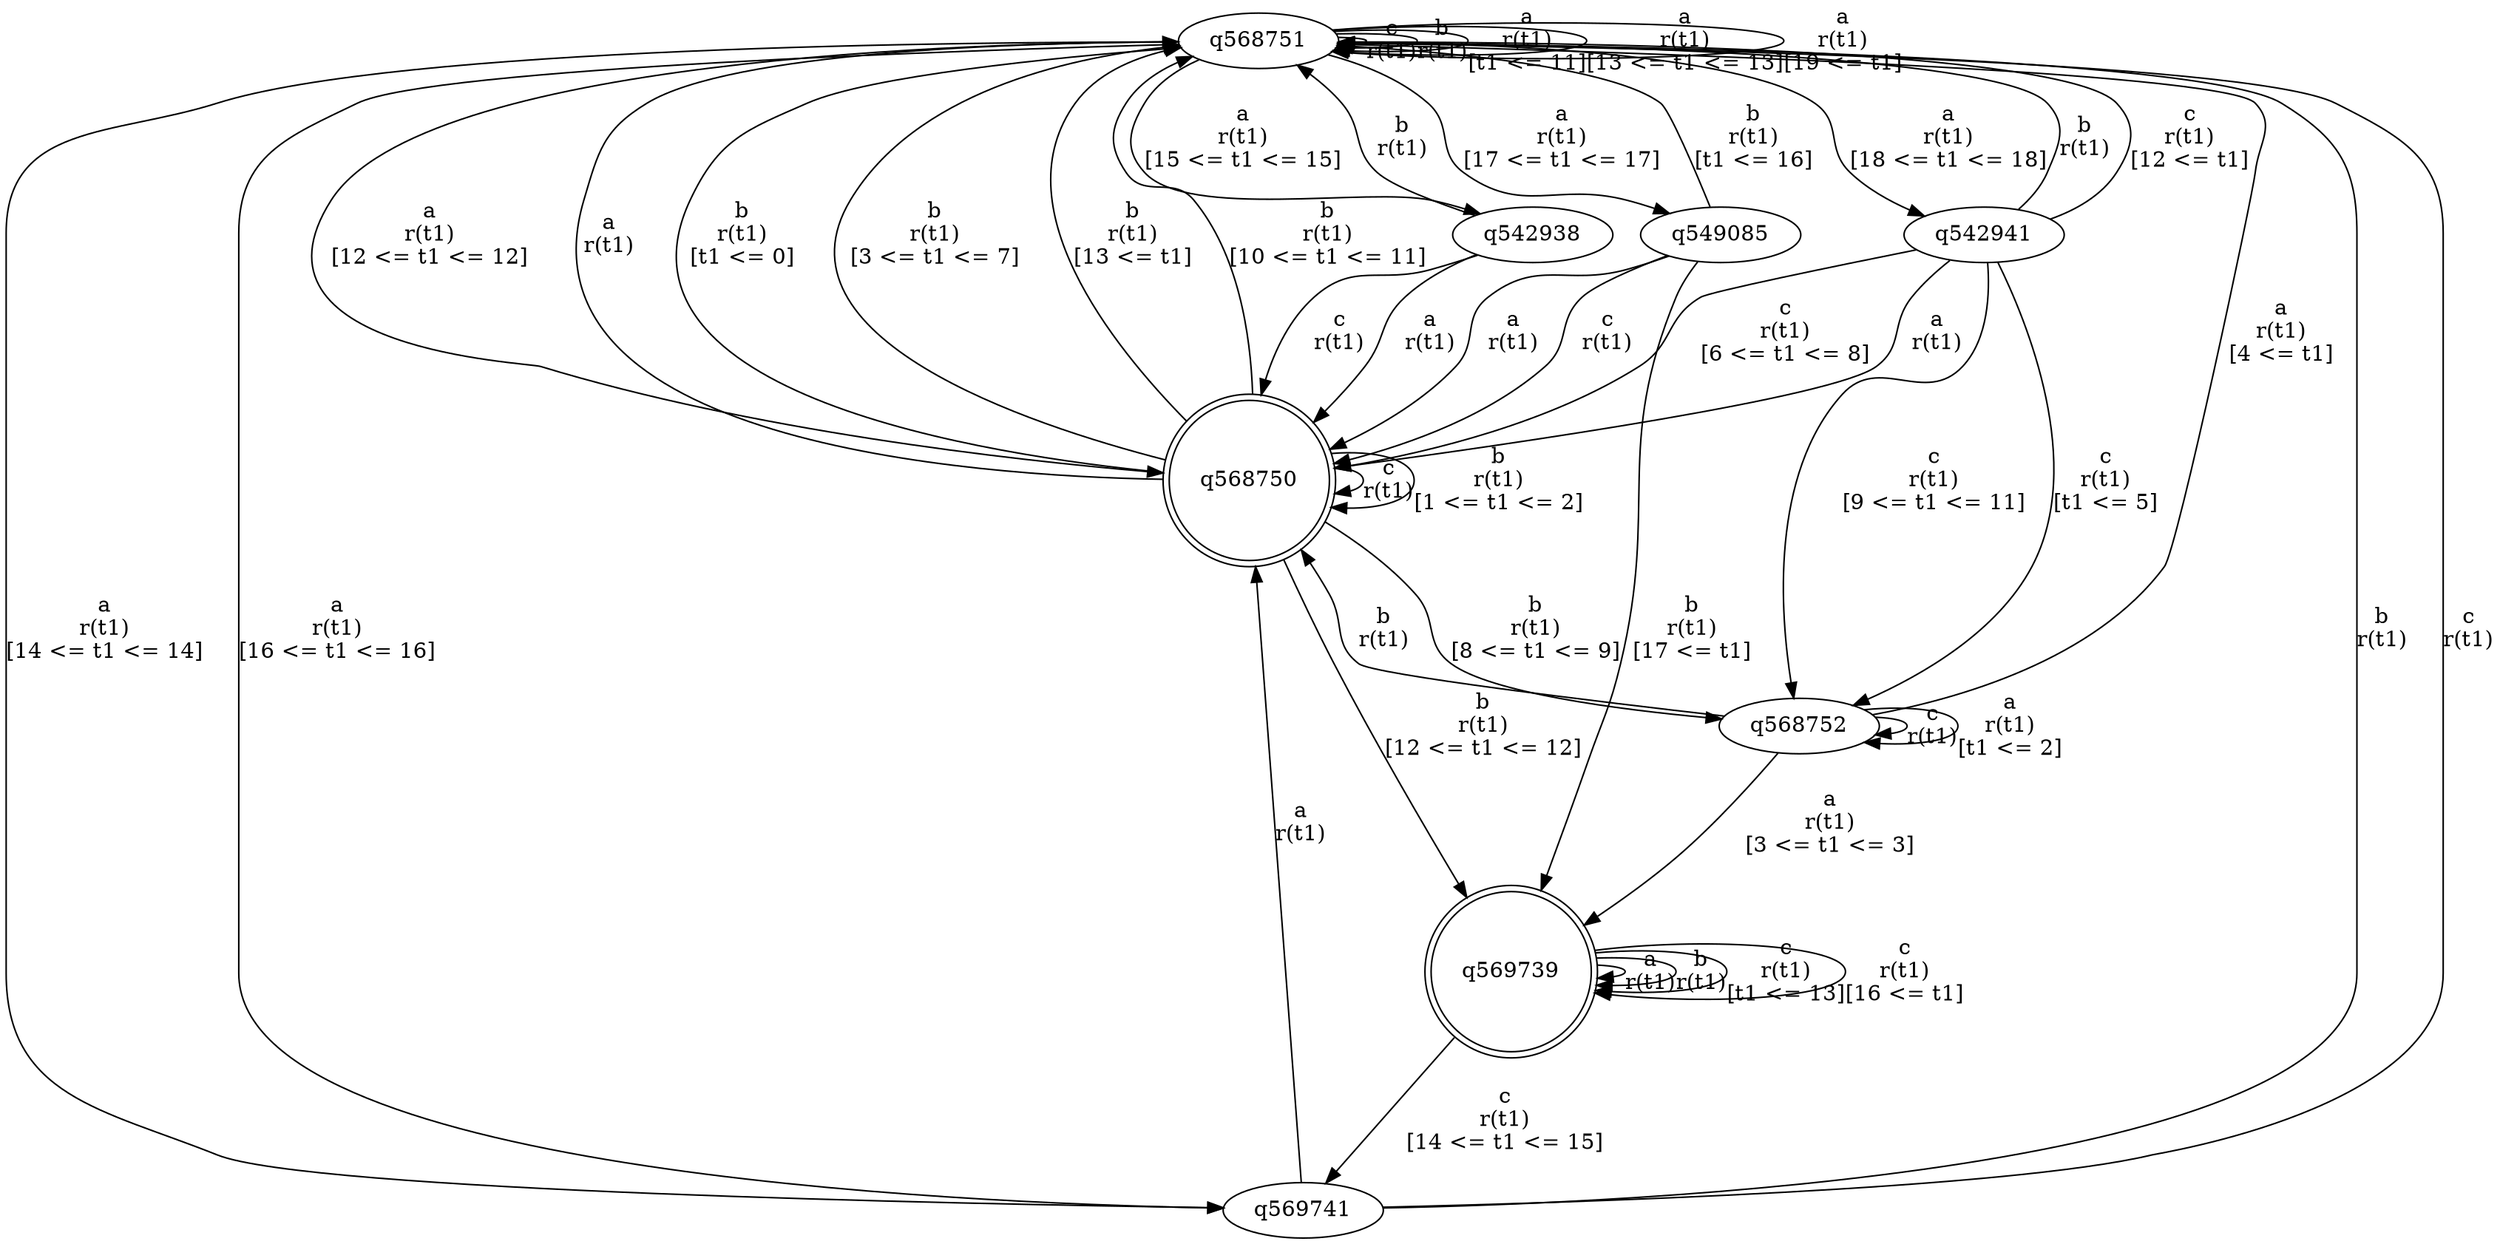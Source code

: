 digraph "tests_1/test46/solution101/solution_verwer" {
	q568751[label=q568751]
	q568750[label=q568750 shape=doublecircle]
	q568752[label=q568752]
	q569739[label=q569739 shape=doublecircle]
	q569741[label=q569741]
	q542938[label=q542938]
	q549085[label=q549085]
	q542941[label=q542941]
	q568751 -> q568751[label="c\nr(t1)\n"]
	q568751 -> q568751[label="b\nr(t1)\n"]
	q568751 -> q568751[label="a\nr(t1)\n[t1 <= 11]"]
	q568751 -> q568750[label="a\nr(t1)\n[12 <= t1 <= 12]"]
	q568750 -> q568751[label="a\nr(t1)\n"]
	q568750 -> q568750[label="c\nr(t1)\n"]
	q568750 -> q568751[label="b\nr(t1)\n[t1 <= 0]"]
	q568750 -> q568750[label="b\nr(t1)\n[1 <= t1 <= 2]"]
	q568750 -> q568751[label="b\nr(t1)\n[3 <= t1 <= 7]"]
	q568750 -> q568751[label="b\nr(t1)\n[13 <= t1]"]
	q568750 -> q568752[label="b\nr(t1)\n[8 <= t1 <= 9]"]
	q568752 -> q568750[label="b\nr(t1)\n"]
	q568752 -> q568752[label="c\nr(t1)\n"]
	q568752 -> q568752[label="a\nr(t1)\n[t1 <= 2]"]
	q568752 -> q569739[label="a\nr(t1)\n[3 <= t1 <= 3]"]
	q569739 -> q569739[label="a\nr(t1)\n"]
	q569739 -> q569739[label="b\nr(t1)\n"]
	q569739 -> q569739[label="c\nr(t1)\n[t1 <= 13]"]
	q569739 -> q569741[label="c\nr(t1)\n[14 <= t1 <= 15]"]
	q569741 -> q568751[label="b\nr(t1)\n"]
	q569741 -> q568751[label="c\nr(t1)\n"]
	q569741 -> q568750[label="a\nr(t1)\n"]
	q569739 -> q569739[label="c\nr(t1)\n[16 <= t1]"]
	q568752 -> q568751[label="a\nr(t1)\n[4 <= t1]"]
	q568750 -> q568751[label="b\nr(t1)\n[10 <= t1 <= 11]"]
	q568750 -> q569739[label="b\nr(t1)\n[12 <= t1 <= 12]"]
	q568751 -> q568751[label="a\nr(t1)\n[13 <= t1 <= 13]"]
	q568751 -> q569741[label="a\nr(t1)\n[14 <= t1 <= 14]"]
	q568751 -> q542938[label="a\nr(t1)\n[15 <= t1 <= 15]"]
	q542938 -> q568751[label="b\nr(t1)\n"]
	q542938 -> q568750[label="c\nr(t1)\n"]
	q542938 -> q568750[label="a\nr(t1)\n"]
	q568751 -> q569741[label="a\nr(t1)\n[16 <= t1 <= 16]"]
	q568751 -> q549085[label="a\nr(t1)\n[17 <= t1 <= 17]"]
	q549085 -> q568750[label="c\nr(t1)\n"]
	q549085 -> q568750[label="a\nr(t1)\n"]
	q549085 -> q569739[label="b\nr(t1)\n[17 <= t1]"]
	q549085 -> q568751[label="b\nr(t1)\n[t1 <= 16]"]
	q568751 -> q542941[label="a\nr(t1)\n[18 <= t1 <= 18]"]
	q542941 -> q568751[label="b\nr(t1)\n"]
	q542941 -> q568750[label="a\nr(t1)\n"]
	q542941 -> q568752[label="c\nr(t1)\n[t1 <= 5]"]
	q542941 -> q568750[label="c\nr(t1)\n[6 <= t1 <= 8]"]
	q542941 -> q568752[label="c\nr(t1)\n[9 <= t1 <= 11]"]
	q542941 -> q568751[label="c\nr(t1)\n[12 <= t1]"]
	q568751 -> q568751[label="a\nr(t1)\n[19 <= t1]"]
}
